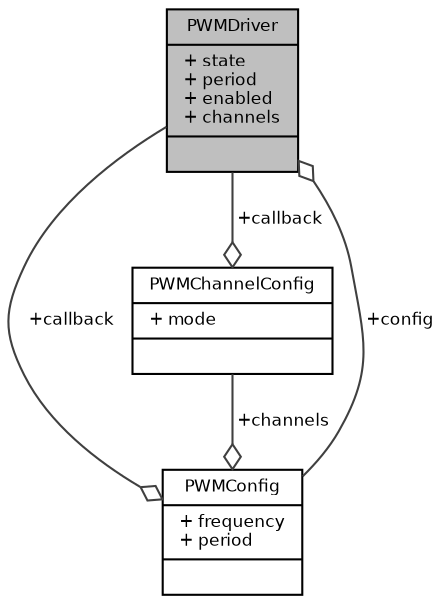 digraph "PWMDriver"
{
  bgcolor="transparent";
  edge [fontname="Helvetica",fontsize="8",labelfontname="Helvetica",labelfontsize="8"];
  node [fontname="Helvetica",fontsize="8",shape=record];
  Node1 [label="{PWMDriver\n|+ state\l+ period\l+ enabled\l+ channels\l|}",height=0.2,width=0.4,color="black", fillcolor="grey75", style="filled", fontcolor="black"];
  Node2 -> Node1 [color="grey25",fontsize="8",style="solid",label=" +config" ,arrowhead="odiamond",fontname="Helvetica"];
  Node2 [label="{PWMConfig\n|+ frequency\l+ period\l|}",height=0.2,width=0.4,color="black",URL="$struct_p_w_m_config.html",tooltip="Type of a PWM driver configuration structure. "];
  Node1 -> Node2 [color="grey25",fontsize="8",style="solid",label=" +callback" ,arrowhead="odiamond",fontname="Helvetica"];
  Node3 -> Node2 [color="grey25",fontsize="8",style="solid",label=" +channels" ,arrowhead="odiamond",fontname="Helvetica"];
  Node3 [label="{PWMChannelConfig\n|+ mode\l|}",height=0.2,width=0.4,color="black",URL="$struct_p_w_m_channel_config.html",tooltip="Type of a PWM driver channel configuration structure. "];
  Node1 -> Node3 [color="grey25",fontsize="8",style="solid",label=" +callback" ,arrowhead="odiamond",fontname="Helvetica"];
}
